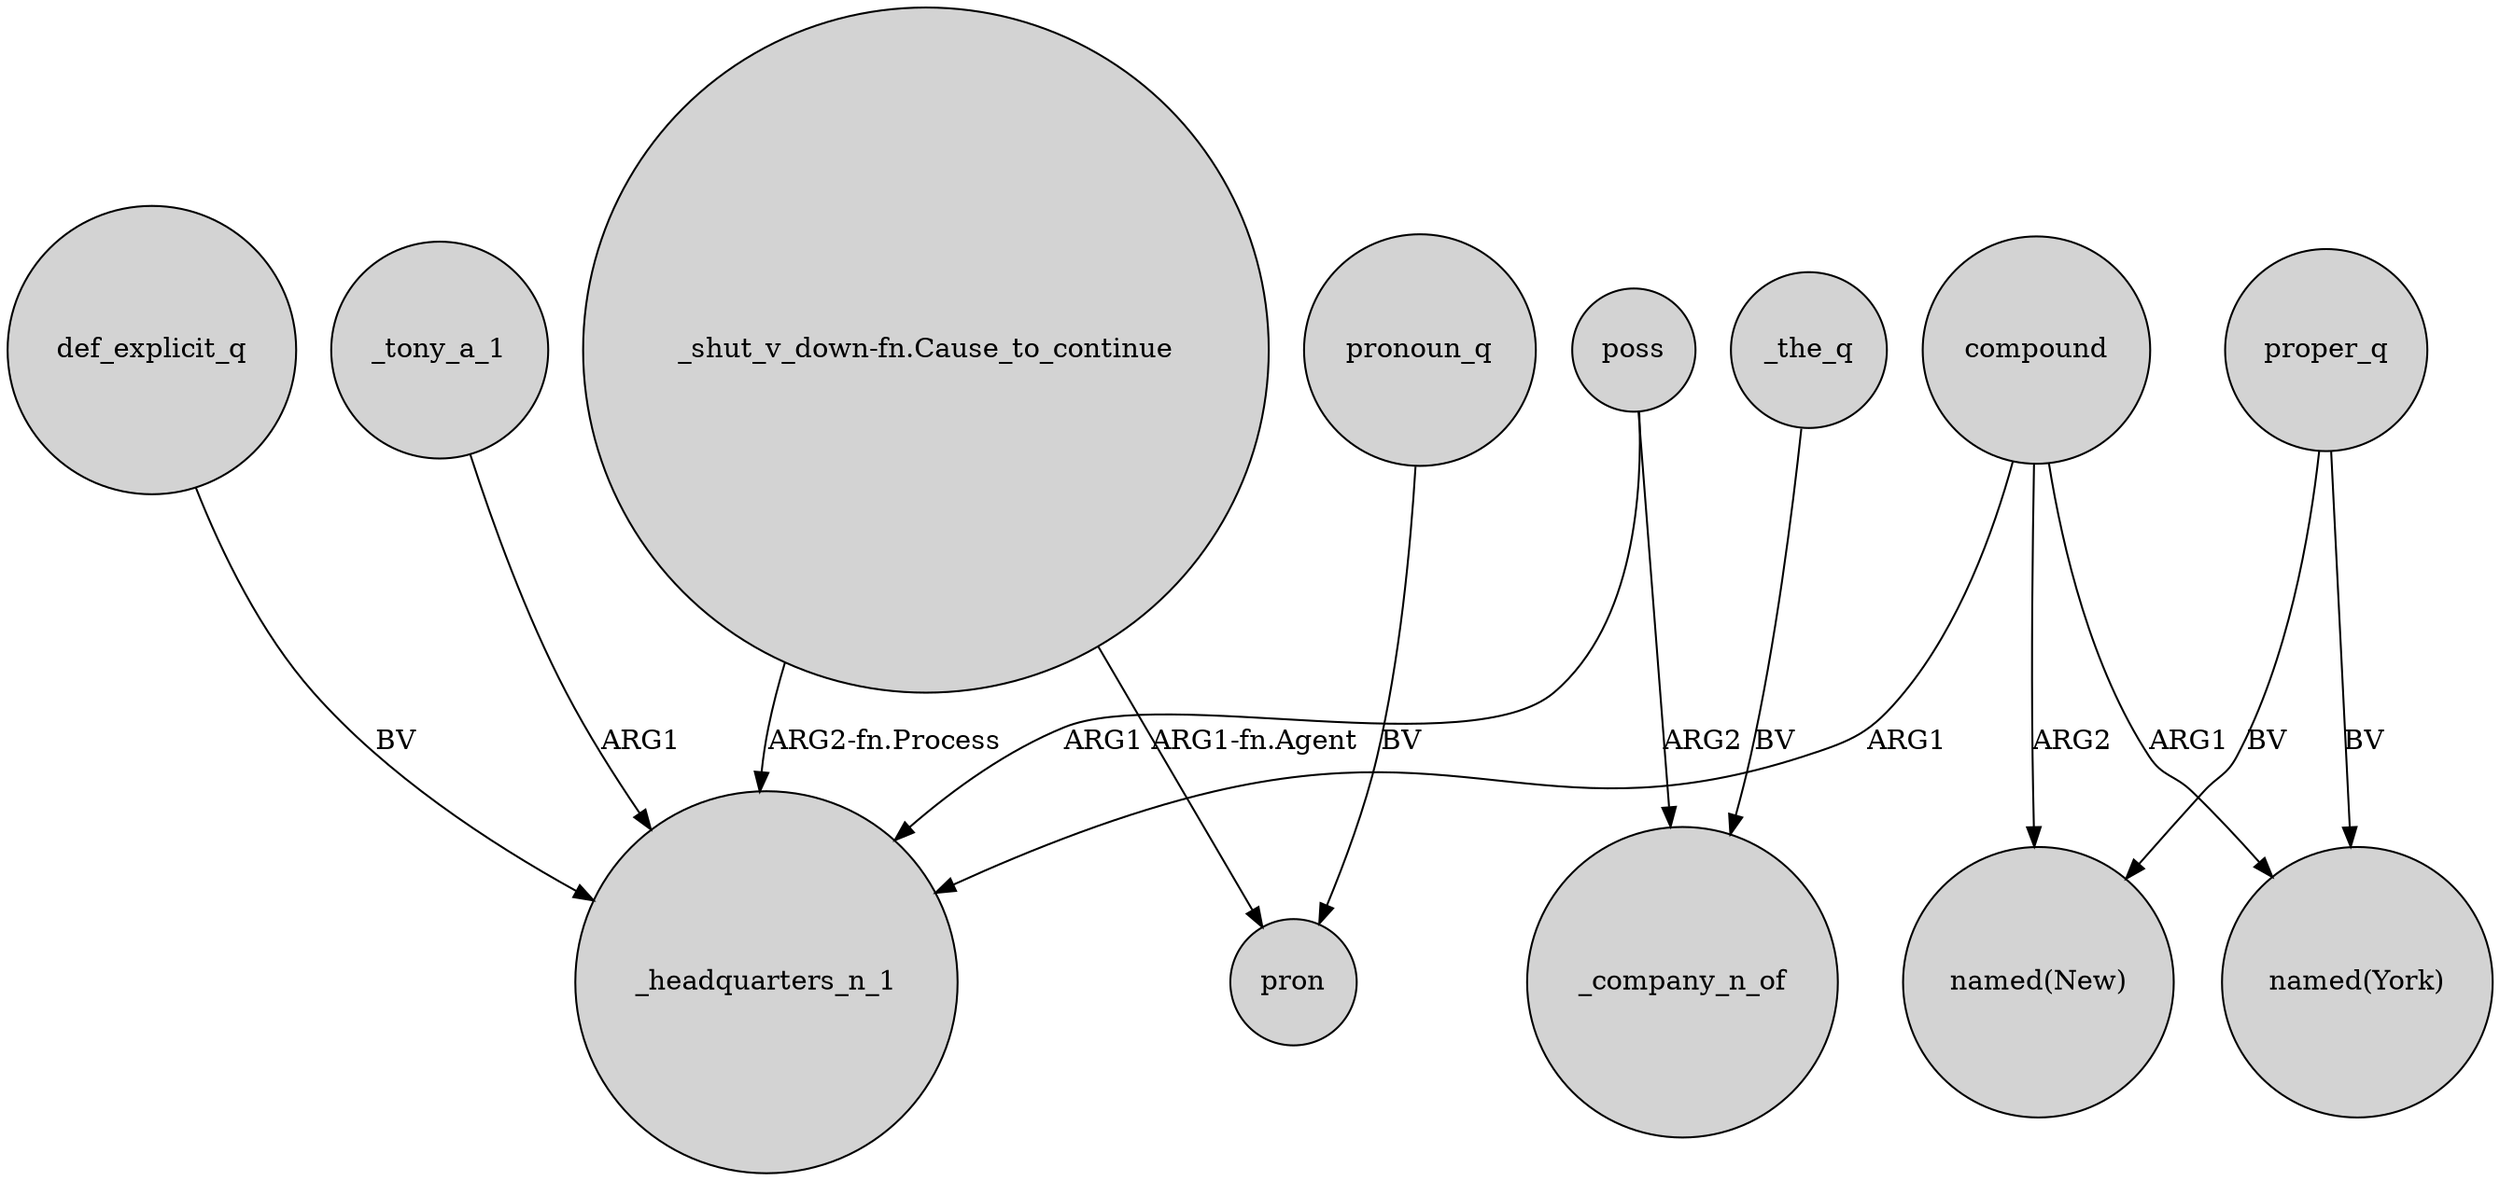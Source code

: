 digraph {
	node [shape=circle style=filled]
	"_shut_v_down-fn.Cause_to_continue" -> _headquarters_n_1 [label="ARG2-fn.Process"]
	def_explicit_q -> _headquarters_n_1 [label=BV]
	poss -> _headquarters_n_1 [label=ARG1]
	compound -> "named(York)" [label=ARG1]
	"_shut_v_down-fn.Cause_to_continue" -> pron [label="ARG1-fn.Agent"]
	_tony_a_1 -> _headquarters_n_1 [label=ARG1]
	proper_q -> "named(York)" [label=BV]
	compound -> "named(New)" [label=ARG2]
	_the_q -> _company_n_of [label=BV]
	compound -> _headquarters_n_1 [label=ARG1]
	pronoun_q -> pron [label=BV]
	proper_q -> "named(New)" [label=BV]
	poss -> _company_n_of [label=ARG2]
}
